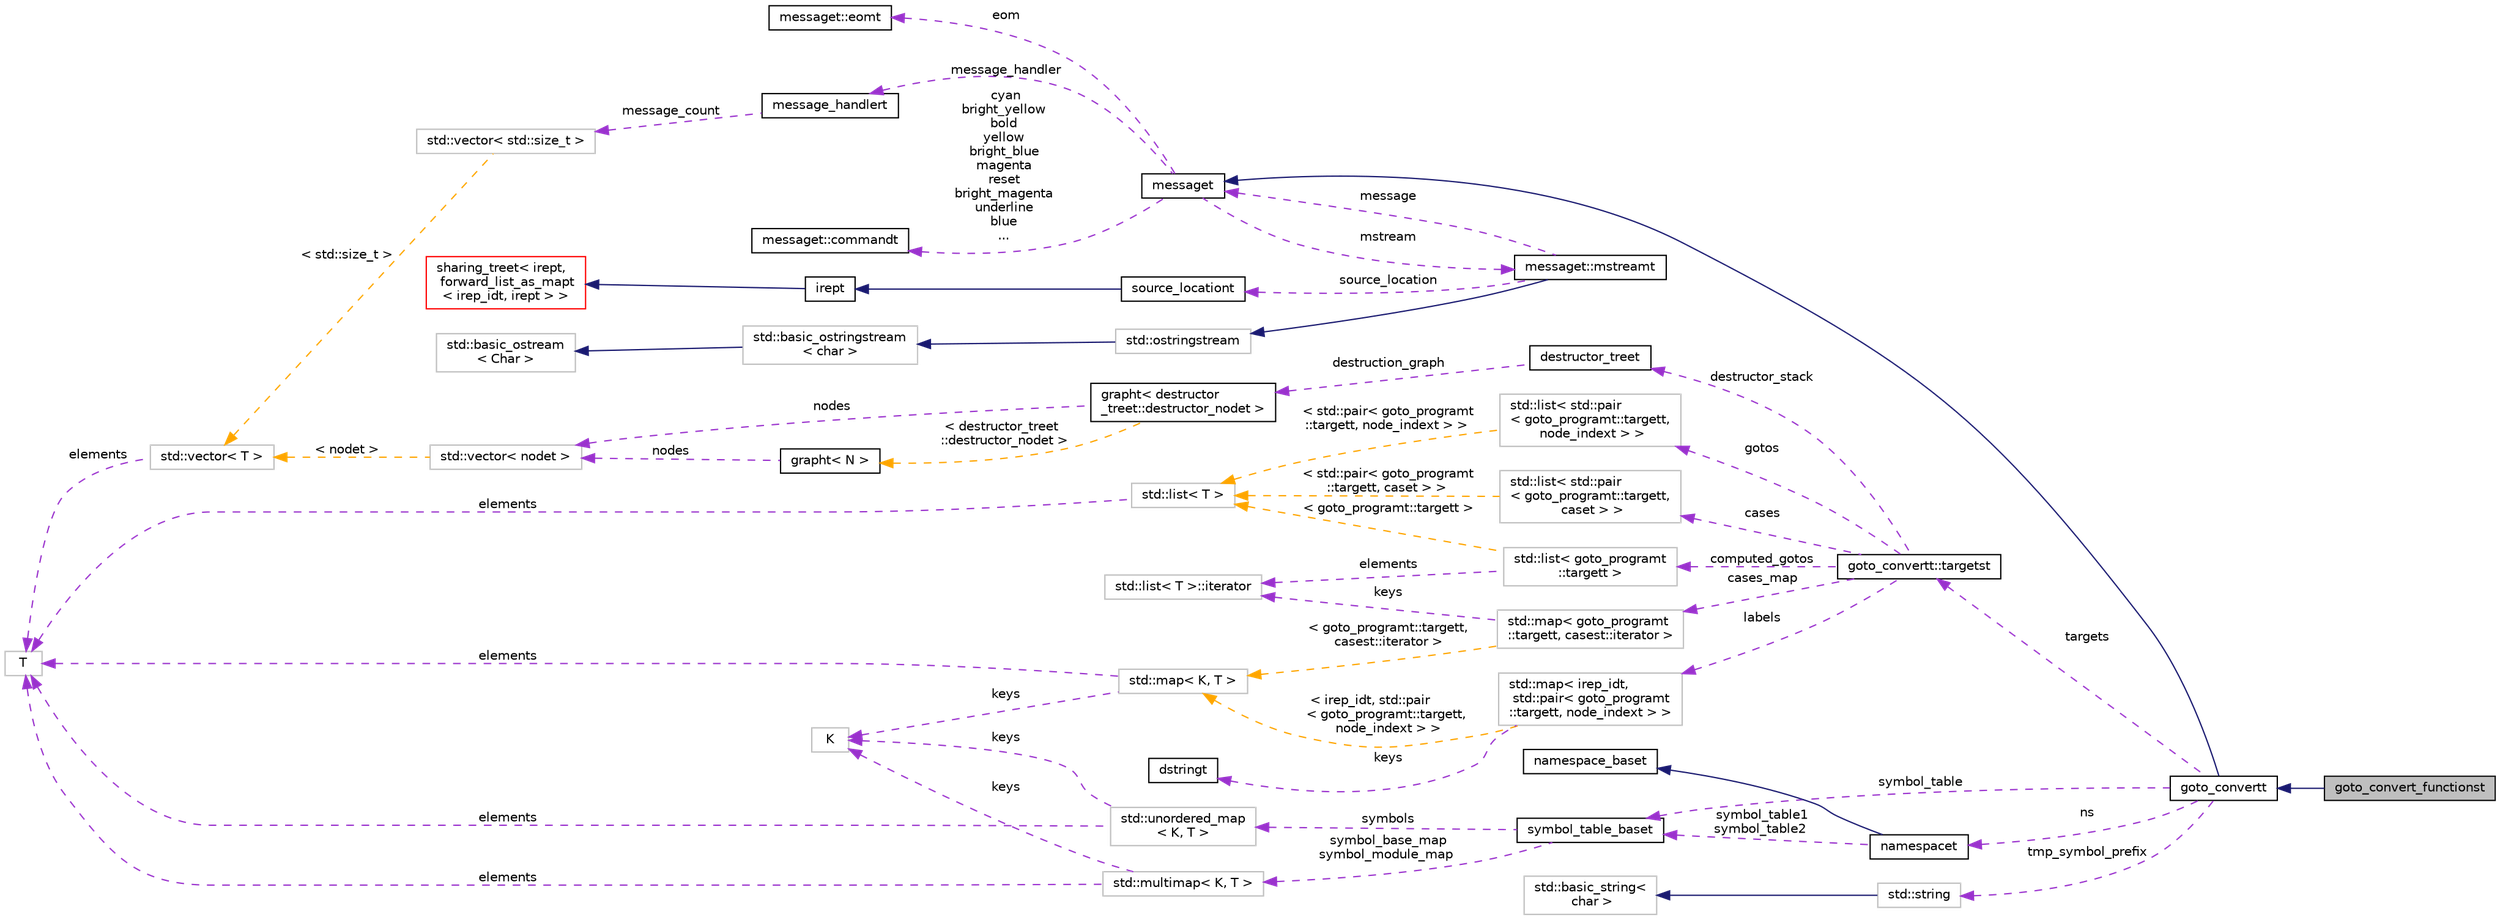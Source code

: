 digraph "goto_convert_functionst"
{
 // LATEX_PDF_SIZE
  bgcolor="transparent";
  edge [fontname="Helvetica",fontsize="10",labelfontname="Helvetica",labelfontsize="10"];
  node [fontname="Helvetica",fontsize="10",shape=record];
  rankdir="LR";
  Node1 [label="goto_convert_functionst",height=0.2,width=0.4,color="black", fillcolor="grey75", style="filled", fontcolor="black",tooltip=" "];
  Node2 -> Node1 [dir="back",color="midnightblue",fontsize="10",style="solid",fontname="Helvetica"];
  Node2 [label="goto_convertt",height=0.2,width=0.4,color="black",URL="$classgoto__convertt.html",tooltip=" "];
  Node3 -> Node2 [dir="back",color="midnightblue",fontsize="10",style="solid",fontname="Helvetica"];
  Node3 [label="messaget",height=0.2,width=0.4,color="black",URL="$classmessaget.html",tooltip="Class that provides messages with a built-in verbosity 'level'."];
  Node4 -> Node3 [dir="back",color="darkorchid3",fontsize="10",style="dashed",label=" message_handler" ,fontname="Helvetica"];
  Node4 [label="message_handlert",height=0.2,width=0.4,color="black",URL="$classmessage__handlert.html",tooltip=" "];
  Node5 -> Node4 [dir="back",color="darkorchid3",fontsize="10",style="dashed",label=" message_count" ,fontname="Helvetica"];
  Node5 [label="std::vector\< std::size_t \>",height=0.2,width=0.4,color="grey75",tooltip=" "];
  Node6 -> Node5 [dir="back",color="orange",fontsize="10",style="dashed",label=" \< std::size_t \>" ,fontname="Helvetica"];
  Node6 [label="std::vector\< T \>",height=0.2,width=0.4,color="grey75",tooltip="STL class."];
  Node7 -> Node6 [dir="back",color="darkorchid3",fontsize="10",style="dashed",label=" elements" ,fontname="Helvetica"];
  Node7 [label="T",height=0.2,width=0.4,color="grey75",tooltip=" "];
  Node8 -> Node3 [dir="back",color="darkorchid3",fontsize="10",style="dashed",label=" cyan\nbright_yellow\nbold\nyellow\nbright_blue\nmagenta\nreset\nbright_magenta\nunderline\nblue\n..." ,fontname="Helvetica"];
  Node8 [label="messaget::commandt",height=0.2,width=0.4,color="black",URL="$classmessaget_1_1commandt.html",tooltip=" "];
  Node9 -> Node3 [dir="back",color="darkorchid3",fontsize="10",style="dashed",label=" mstream" ,fontname="Helvetica"];
  Node9 [label="messaget::mstreamt",height=0.2,width=0.4,color="black",URL="$classmessaget_1_1mstreamt.html",tooltip=" "];
  Node10 -> Node9 [dir="back",color="midnightblue",fontsize="10",style="solid",fontname="Helvetica"];
  Node10 [label="std::ostringstream",height=0.2,width=0.4,color="grey75",tooltip="STL class."];
  Node11 -> Node10 [dir="back",color="midnightblue",fontsize="10",style="solid",fontname="Helvetica"];
  Node11 [label="std::basic_ostringstream\l\< char \>",height=0.2,width=0.4,color="grey75",tooltip="STL class."];
  Node12 -> Node11 [dir="back",color="midnightblue",fontsize="10",style="solid",fontname="Helvetica"];
  Node12 [label="std::basic_ostream\l\< Char \>",height=0.2,width=0.4,color="grey75",tooltip="STL class."];
  Node3 -> Node9 [dir="back",color="darkorchid3",fontsize="10",style="dashed",label=" message" ,fontname="Helvetica"];
  Node15 -> Node9 [dir="back",color="darkorchid3",fontsize="10",style="dashed",label=" source_location" ,fontname="Helvetica"];
  Node15 [label="source_locationt",height=0.2,width=0.4,color="black",URL="$classsource__locationt.html",tooltip=" "];
  Node16 -> Node15 [dir="back",color="midnightblue",fontsize="10",style="solid",fontname="Helvetica"];
  Node16 [label="irept",height=0.2,width=0.4,color="black",URL="$classirept.html",tooltip="There are a large number of kinds of tree structured or tree-like data in CPROVER."];
  Node17 -> Node16 [dir="back",color="midnightblue",fontsize="10",style="solid",fontname="Helvetica"];
  Node17 [label="sharing_treet\< irept,\l forward_list_as_mapt\l\< irep_idt, irept \> \>",height=0.2,width=0.4,color="red",URL="$classsharing__treet.html",tooltip=" "];
  Node23 -> Node3 [dir="back",color="darkorchid3",fontsize="10",style="dashed",label=" eom" ,fontname="Helvetica"];
  Node23 [label="messaget::eomt",height=0.2,width=0.4,color="black",URL="$classmessaget_1_1eomt.html",tooltip=" "];
  Node24 -> Node2 [dir="back",color="darkorchid3",fontsize="10",style="dashed",label=" symbol_table" ,fontname="Helvetica"];
  Node24 [label="symbol_table_baset",height=0.2,width=0.4,color="black",URL="$classsymbol__table__baset.html",tooltip="The symbol table base class interface."];
  Node25 -> Node24 [dir="back",color="darkorchid3",fontsize="10",style="dashed",label=" symbol_base_map\nsymbol_module_map" ,fontname="Helvetica"];
  Node25 [label="std::multimap\< K, T \>",height=0.2,width=0.4,color="grey75",tooltip="STL class."];
  Node26 -> Node25 [dir="back",color="darkorchid3",fontsize="10",style="dashed",label=" keys" ,fontname="Helvetica"];
  Node26 [label="K",height=0.2,width=0.4,color="grey75",tooltip=" "];
  Node7 -> Node25 [dir="back",color="darkorchid3",fontsize="10",style="dashed",label=" elements" ,fontname="Helvetica"];
  Node27 -> Node24 [dir="back",color="darkorchid3",fontsize="10",style="dashed",label=" symbols" ,fontname="Helvetica"];
  Node27 [label="std::unordered_map\l\< K, T \>",height=0.2,width=0.4,color="grey75",tooltip="STL class."];
  Node26 -> Node27 [dir="back",color="darkorchid3",fontsize="10",style="dashed",label=" keys" ,fontname="Helvetica"];
  Node7 -> Node27 [dir="back",color="darkorchid3",fontsize="10",style="dashed",label=" elements" ,fontname="Helvetica"];
  Node28 -> Node2 [dir="back",color="darkorchid3",fontsize="10",style="dashed",label=" ns" ,fontname="Helvetica"];
  Node28 [label="namespacet",height=0.2,width=0.4,color="black",URL="$classnamespacet.html",tooltip="A namespacet is essentially one or two symbol tables bound together, to allow for symbol lookups in t..."];
  Node29 -> Node28 [dir="back",color="midnightblue",fontsize="10",style="solid",fontname="Helvetica"];
  Node29 [label="namespace_baset",height=0.2,width=0.4,color="black",URL="$classnamespace__baset.html",tooltip="Basic interface for a namespace."];
  Node24 -> Node28 [dir="back",color="darkorchid3",fontsize="10",style="dashed",label=" symbol_table1\nsymbol_table2" ,fontname="Helvetica"];
  Node30 -> Node2 [dir="back",color="darkorchid3",fontsize="10",style="dashed",label=" tmp_symbol_prefix" ,fontname="Helvetica"];
  Node30 [label="std::string",height=0.2,width=0.4,color="grey75",tooltip="STL class."];
  Node31 -> Node30 [dir="back",color="midnightblue",fontsize="10",style="solid",fontname="Helvetica"];
  Node31 [label="std::basic_string\<\l char \>",height=0.2,width=0.4,color="grey75",tooltip="STL class."];
  Node32 -> Node2 [dir="back",color="darkorchid3",fontsize="10",style="dashed",label=" targets" ,fontname="Helvetica"];
  Node32 [label="goto_convertt::targetst",height=0.2,width=0.4,color="black",URL="$structgoto__convertt_1_1targetst.html",tooltip=" "];
  Node33 -> Node32 [dir="back",color="darkorchid3",fontsize="10",style="dashed",label=" cases" ,fontname="Helvetica"];
  Node33 [label="std::list\< std::pair\l\< goto_programt::targett,\l caset \> \>",height=0.2,width=0.4,color="grey75",tooltip=" "];
  Node34 -> Node33 [dir="back",color="orange",fontsize="10",style="dashed",label=" \< std::pair\< goto_programt\l::targett, caset \> \>" ,fontname="Helvetica"];
  Node34 [label="std::list\< T \>",height=0.2,width=0.4,color="grey75",tooltip="STL class."];
  Node7 -> Node34 [dir="back",color="darkorchid3",fontsize="10",style="dashed",label=" elements" ,fontname="Helvetica"];
  Node35 -> Node32 [dir="back",color="darkorchid3",fontsize="10",style="dashed",label=" gotos" ,fontname="Helvetica"];
  Node35 [label="std::list\< std::pair\l\< goto_programt::targett,\l node_indext \> \>",height=0.2,width=0.4,color="grey75",tooltip=" "];
  Node34 -> Node35 [dir="back",color="orange",fontsize="10",style="dashed",label=" \< std::pair\< goto_programt\l::targett, node_indext \> \>" ,fontname="Helvetica"];
  Node36 -> Node32 [dir="back",color="darkorchid3",fontsize="10",style="dashed",label=" cases_map" ,fontname="Helvetica"];
  Node36 [label="std::map\< goto_programt\l::targett, casest::iterator \>",height=0.2,width=0.4,color="grey75",tooltip=" "];
  Node37 -> Node36 [dir="back",color="darkorchid3",fontsize="10",style="dashed",label=" keys" ,fontname="Helvetica"];
  Node37 [label="std::list\< T \>::iterator",height=0.2,width=0.4,color="grey75",tooltip="STL iterator class."];
  Node38 -> Node36 [dir="back",color="orange",fontsize="10",style="dashed",label=" \< goto_programt::targett,\l casest::iterator \>" ,fontname="Helvetica"];
  Node38 [label="std::map\< K, T \>",height=0.2,width=0.4,color="grey75",tooltip="STL class."];
  Node26 -> Node38 [dir="back",color="darkorchid3",fontsize="10",style="dashed",label=" keys" ,fontname="Helvetica"];
  Node7 -> Node38 [dir="back",color="darkorchid3",fontsize="10",style="dashed",label=" elements" ,fontname="Helvetica"];
  Node39 -> Node32 [dir="back",color="darkorchid3",fontsize="10",style="dashed",label=" computed_gotos" ,fontname="Helvetica"];
  Node39 [label="std::list\< goto_programt\l::targett \>",height=0.2,width=0.4,color="grey75",tooltip=" "];
  Node37 -> Node39 [dir="back",color="darkorchid3",fontsize="10",style="dashed",label=" elements" ,fontname="Helvetica"];
  Node34 -> Node39 [dir="back",color="orange",fontsize="10",style="dashed",label=" \< goto_programt::targett \>" ,fontname="Helvetica"];
  Node40 -> Node32 [dir="back",color="darkorchid3",fontsize="10",style="dashed",label=" labels" ,fontname="Helvetica"];
  Node40 [label="std::map\< irep_idt,\l std::pair\< goto_programt\l::targett, node_indext \> \>",height=0.2,width=0.4,color="grey75",tooltip=" "];
  Node21 -> Node40 [dir="back",color="darkorchid3",fontsize="10",style="dashed",label=" keys" ,fontname="Helvetica"];
  Node21 [label="dstringt",height=0.2,width=0.4,color="black",URL="$classdstringt.html",tooltip="dstringt has one field, an unsigned integer no which is an index into a static table of strings."];
  Node38 -> Node40 [dir="back",color="orange",fontsize="10",style="dashed",label=" \< irep_idt, std::pair\l\< goto_programt::targett,\l node_indext \> \>" ,fontname="Helvetica"];
  Node41 -> Node32 [dir="back",color="darkorchid3",fontsize="10",style="dashed",label=" destructor_stack" ,fontname="Helvetica"];
  Node41 [label="destructor_treet",height=0.2,width=0.4,color="black",URL="$classdestructor__treet.html",tooltip="Tree to keep track of the destructors generated along each branch of a function."];
  Node42 -> Node41 [dir="back",color="darkorchid3",fontsize="10",style="dashed",label=" destruction_graph" ,fontname="Helvetica"];
  Node42 [label="grapht\< destructor\l_treet::destructor_nodet \>",height=0.2,width=0.4,color="black",URL="$classgrapht.html",tooltip=" "];
  Node43 -> Node42 [dir="back",color="darkorchid3",fontsize="10",style="dashed",label=" nodes" ,fontname="Helvetica"];
  Node43 [label="std::vector\< nodet \>",height=0.2,width=0.4,color="grey75",tooltip=" "];
  Node6 -> Node43 [dir="back",color="orange",fontsize="10",style="dashed",label=" \< nodet \>" ,fontname="Helvetica"];
  Node44 -> Node42 [dir="back",color="orange",fontsize="10",style="dashed",label=" \< destructor_treet\l::destructor_nodet \>" ,fontname="Helvetica"];
  Node44 [label="grapht\< N \>",height=0.2,width=0.4,color="black",URL="$classgrapht.html",tooltip="A generic directed graph with a parametric node type."];
  Node43 -> Node44 [dir="back",color="darkorchid3",fontsize="10",style="dashed",label=" nodes" ,fontname="Helvetica"];
}
